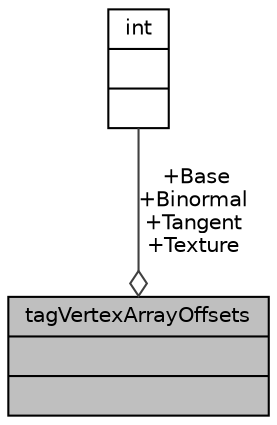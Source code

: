 digraph "tagVertexArrayOffsets"
{
 // LATEX_PDF_SIZE
  edge [fontname="Helvetica",fontsize="10",labelfontname="Helvetica",labelfontsize="10"];
  node [fontname="Helvetica",fontsize="10",shape=record];
  Node1 [label="{tagVertexArrayOffsets\n||}",height=0.2,width=0.4,color="black", fillcolor="grey75", style="filled", fontcolor="black",tooltip="Defines the offsets required when rendering a vertex array ..."];
  Node2 -> Node1 [color="grey25",fontsize="10",style="solid",label=" +Base\n+Binormal\n+Tangent\n+Texture" ,arrowhead="odiamond",fontname="Helvetica"];
  Node2 [label="{int\n||}",height=0.2,width=0.4,color="black", fillcolor="white", style="filled",tooltip=" "];
}
